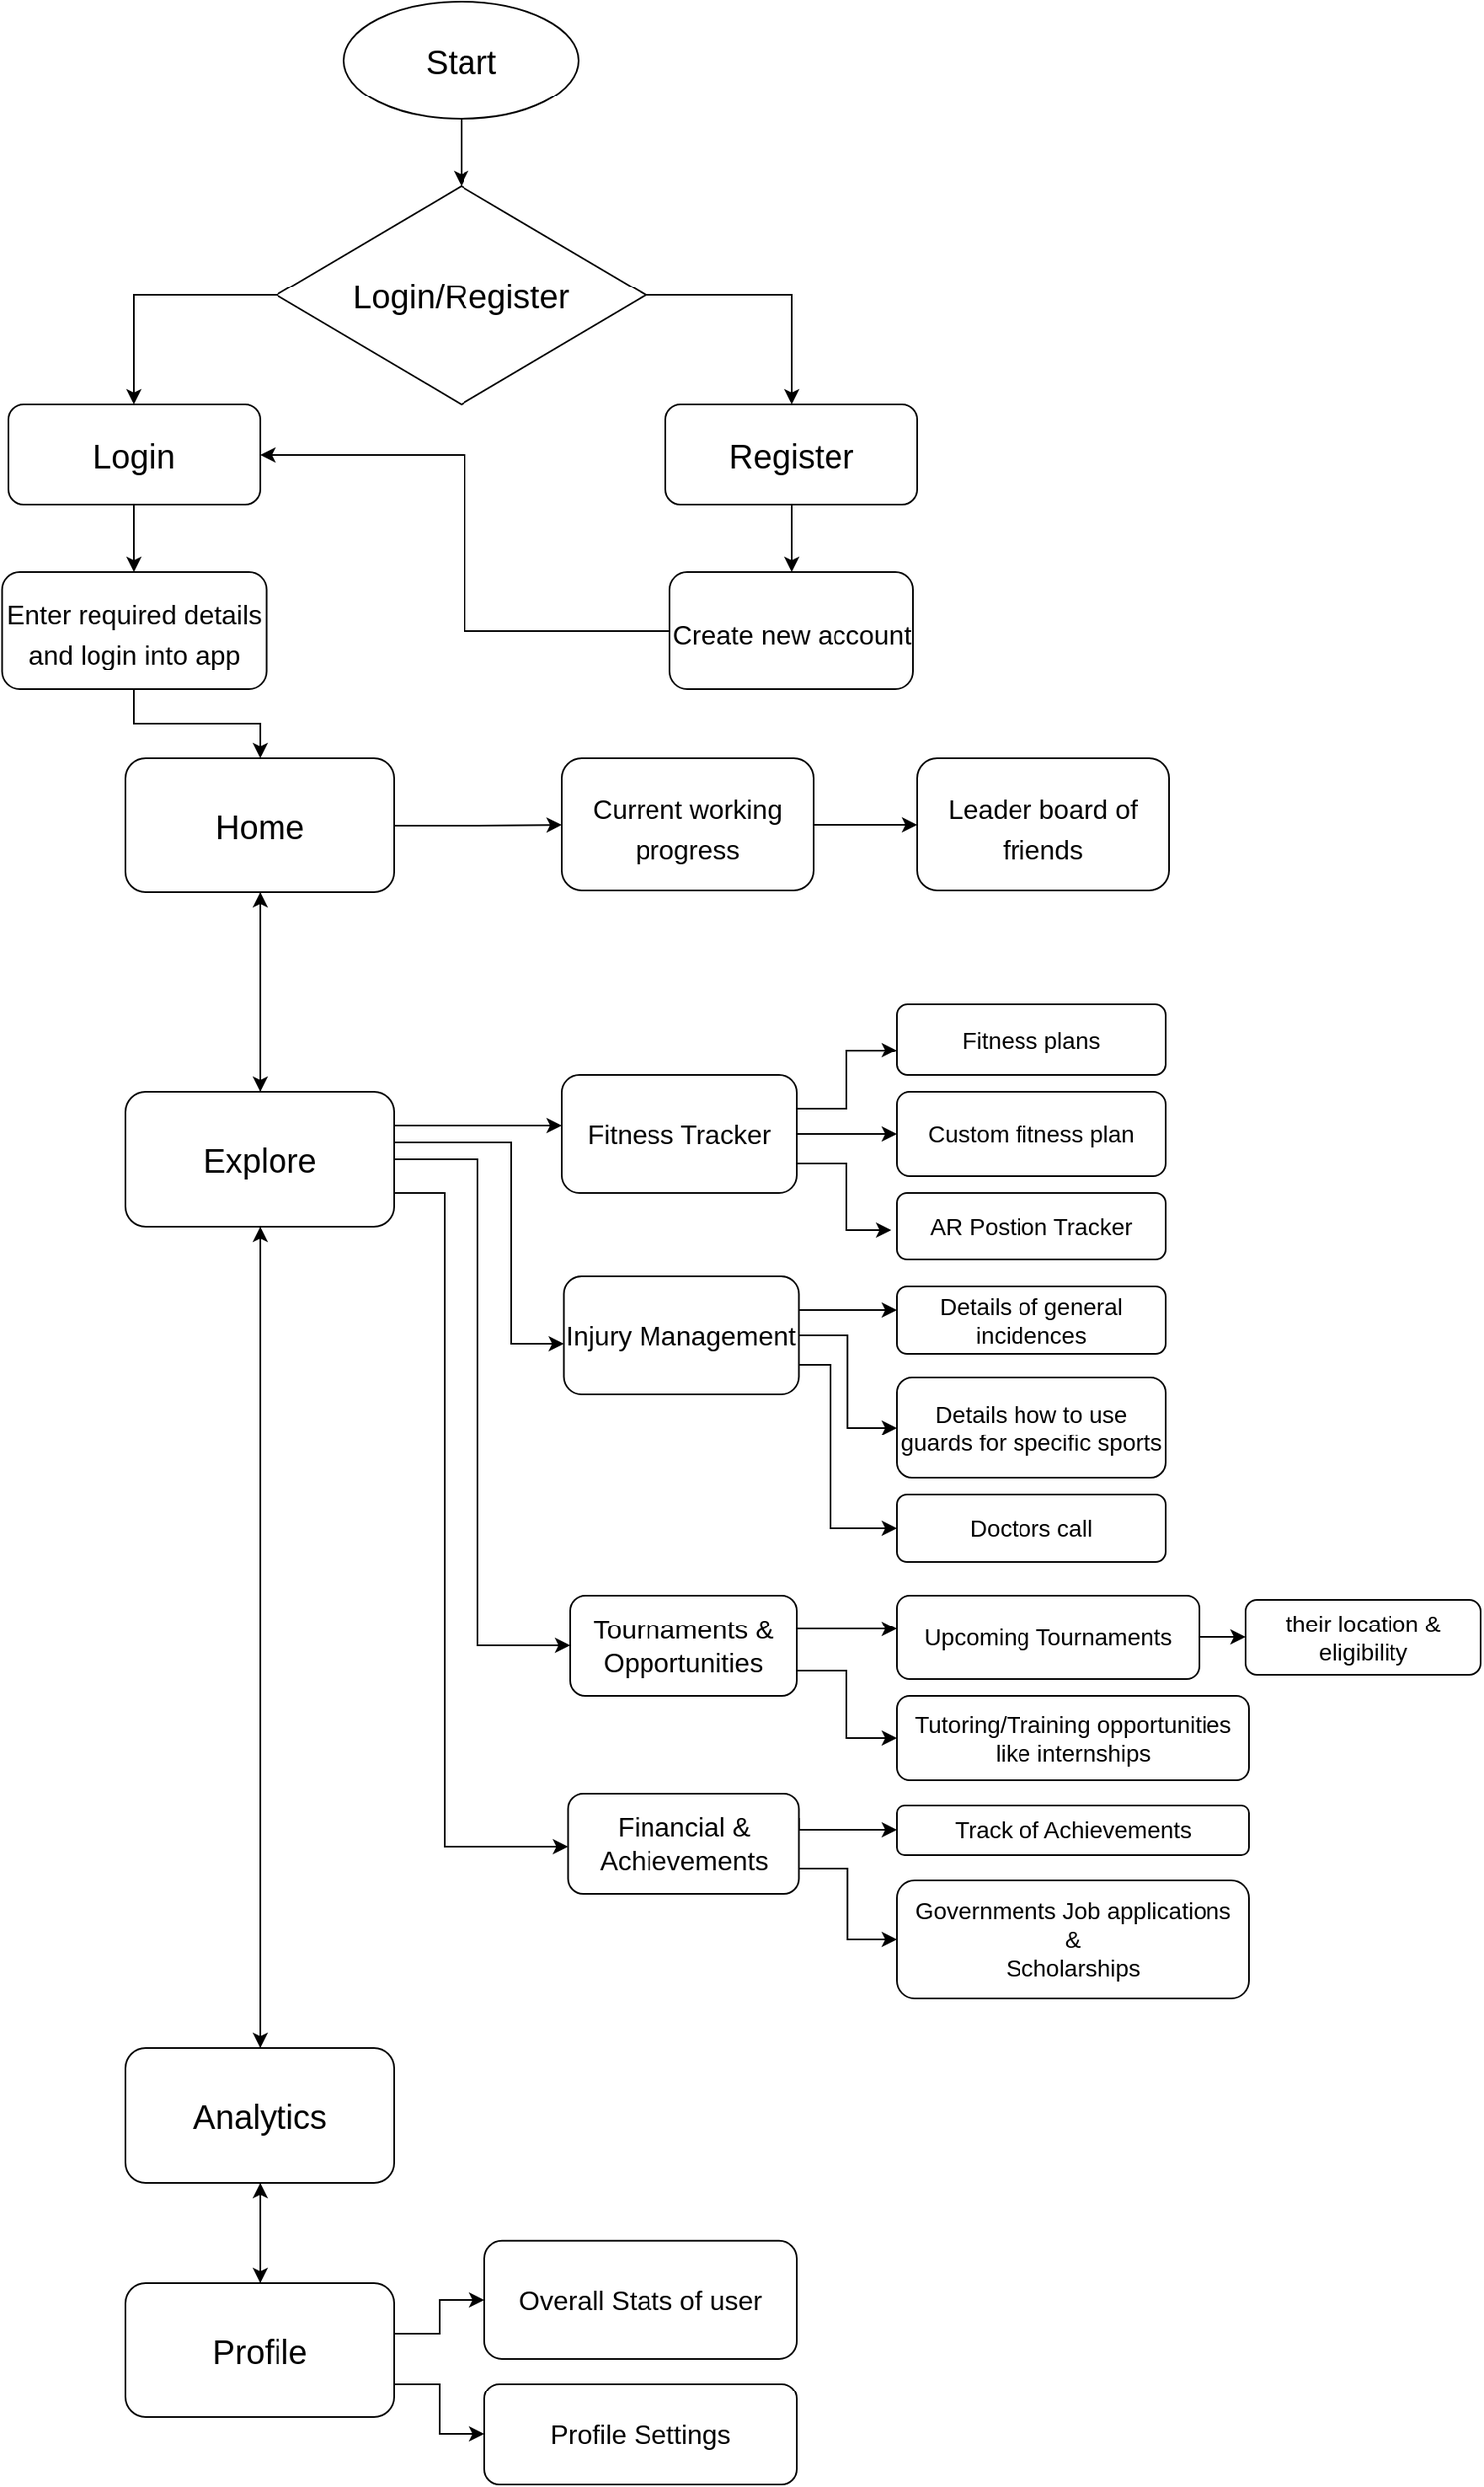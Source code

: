 <mxfile version="26.0.11" pages="2">
  <diagram name="Page-1" id="b5b7bab2-c9e2-2cf4-8b2a-24fd1a2a6d21">
    <mxGraphModel dx="880" dy="434" grid="1" gridSize="10" guides="1" tooltips="1" connect="1" arrows="1" fold="1" page="1" pageScale="1" pageWidth="1600" pageHeight="900" background="none" math="0" shadow="0">
      <root>
        <mxCell id="0" />
        <mxCell id="1" parent="0" />
        <mxCell id="4CD3zQgoziDDlTWU8RXA-10" style="edgeStyle=orthogonalEdgeStyle;rounded=0;orthogonalLoop=1;jettySize=auto;html=1;exitX=0;exitY=0.5;exitDx=0;exitDy=0;entryX=0.5;entryY=0;entryDx=0;entryDy=0;" edge="1" parent="1" source="4CD3zQgoziDDlTWU8RXA-2" target="4CD3zQgoziDDlTWU8RXA-7">
          <mxGeometry relative="1" as="geometry" />
        </mxCell>
        <mxCell id="4CD3zQgoziDDlTWU8RXA-15" style="edgeStyle=orthogonalEdgeStyle;rounded=0;orthogonalLoop=1;jettySize=auto;html=1;exitX=1;exitY=0.5;exitDx=0;exitDy=0;entryX=0.5;entryY=0;entryDx=0;entryDy=0;" edge="1" parent="1" source="4CD3zQgoziDDlTWU8RXA-2" target="4CD3zQgoziDDlTWU8RXA-13">
          <mxGeometry relative="1" as="geometry" />
        </mxCell>
        <mxCell id="4CD3zQgoziDDlTWU8RXA-2" value="Login/Register" style="rhombus;whiteSpace=wrap;html=1;fontSize=20;" vertex="1" parent="1">
          <mxGeometry x="1350" y="290" width="220" height="130" as="geometry" />
        </mxCell>
        <mxCell id="4CD3zQgoziDDlTWU8RXA-6" value="" style="edgeStyle=orthogonalEdgeStyle;rounded=0;orthogonalLoop=1;jettySize=auto;html=1;" edge="1" parent="1" source="4CD3zQgoziDDlTWU8RXA-4" target="4CD3zQgoziDDlTWU8RXA-2">
          <mxGeometry relative="1" as="geometry" />
        </mxCell>
        <mxCell id="4CD3zQgoziDDlTWU8RXA-4" value="Start" style="ellipse;whiteSpace=wrap;html=1;fontSize=20;" vertex="1" parent="1">
          <mxGeometry x="1390" y="180" width="140" height="70" as="geometry" />
        </mxCell>
        <mxCell id="4CD3zQgoziDDlTWU8RXA-11" value="" style="edgeStyle=orthogonalEdgeStyle;rounded=0;orthogonalLoop=1;jettySize=auto;html=1;" edge="1" parent="1" source="4CD3zQgoziDDlTWU8RXA-7" target="4CD3zQgoziDDlTWU8RXA-9">
          <mxGeometry relative="1" as="geometry" />
        </mxCell>
        <mxCell id="4CD3zQgoziDDlTWU8RXA-7" value="Login" style="rounded=1;whiteSpace=wrap;html=1;fontSize=20;" vertex="1" parent="1">
          <mxGeometry x="1190" y="420" width="150" height="60" as="geometry" />
        </mxCell>
        <mxCell id="4CD3zQgoziDDlTWU8RXA-18" style="edgeStyle=orthogonalEdgeStyle;rounded=0;orthogonalLoop=1;jettySize=auto;html=1;exitX=0.5;exitY=1;exitDx=0;exitDy=0;entryX=0.5;entryY=0;entryDx=0;entryDy=0;" edge="1" parent="1" source="4CD3zQgoziDDlTWU8RXA-9" target="4CD3zQgoziDDlTWU8RXA-17">
          <mxGeometry relative="1" as="geometry" />
        </mxCell>
        <mxCell id="4CD3zQgoziDDlTWU8RXA-9" value="&lt;font style=&quot;font-size: 16px;&quot;&gt;Enter required&amp;nbsp;details and login into app&lt;/font&gt;" style="rounded=1;whiteSpace=wrap;html=1;fontSize=20;align=center;" vertex="1" parent="1">
          <mxGeometry x="1186.25" y="520" width="157.5" height="70" as="geometry" />
        </mxCell>
        <mxCell id="4CD3zQgoziDDlTWU8RXA-12" value="" style="edgeStyle=orthogonalEdgeStyle;rounded=0;orthogonalLoop=1;jettySize=auto;html=1;" edge="1" parent="1" source="4CD3zQgoziDDlTWU8RXA-13" target="4CD3zQgoziDDlTWU8RXA-14">
          <mxGeometry relative="1" as="geometry" />
        </mxCell>
        <mxCell id="4CD3zQgoziDDlTWU8RXA-13" value="Register" style="rounded=1;whiteSpace=wrap;html=1;fontSize=20;" vertex="1" parent="1">
          <mxGeometry x="1582" y="420" width="150" height="60" as="geometry" />
        </mxCell>
        <mxCell id="4CD3zQgoziDDlTWU8RXA-16" style="edgeStyle=orthogonalEdgeStyle;rounded=0;orthogonalLoop=1;jettySize=auto;html=1;exitX=0;exitY=0.5;exitDx=0;exitDy=0;entryX=1;entryY=0.5;entryDx=0;entryDy=0;" edge="1" parent="1" source="4CD3zQgoziDDlTWU8RXA-14" target="4CD3zQgoziDDlTWU8RXA-7">
          <mxGeometry relative="1" as="geometry" />
        </mxCell>
        <mxCell id="4CD3zQgoziDDlTWU8RXA-14" value="&lt;font style=&quot;font-size: 16px;&quot;&gt;Create new account&lt;/font&gt;" style="rounded=1;whiteSpace=wrap;html=1;fontSize=20;" vertex="1" parent="1">
          <mxGeometry x="1584.5" y="520" width="145" height="70" as="geometry" />
        </mxCell>
        <mxCell id="4CD3zQgoziDDlTWU8RXA-22" value="" style="edgeStyle=orthogonalEdgeStyle;rounded=0;orthogonalLoop=1;jettySize=auto;html=1;" edge="1" parent="1" source="4CD3zQgoziDDlTWU8RXA-17" target="4CD3zQgoziDDlTWU8RXA-19">
          <mxGeometry relative="1" as="geometry" />
        </mxCell>
        <mxCell id="4CD3zQgoziDDlTWU8RXA-29" value="" style="edgeStyle=orthogonalEdgeStyle;rounded=0;orthogonalLoop=1;jettySize=auto;html=1;" edge="1" parent="1" source="4CD3zQgoziDDlTWU8RXA-17" target="4CD3zQgoziDDlTWU8RXA-28">
          <mxGeometry relative="1" as="geometry" />
        </mxCell>
        <mxCell id="4CD3zQgoziDDlTWU8RXA-17" value="&lt;font style=&quot;font-size: 20px;&quot;&gt;Home&lt;/font&gt;" style="rounded=1;whiteSpace=wrap;html=1;" vertex="1" parent="1">
          <mxGeometry x="1260" y="631" width="160" height="80" as="geometry" />
        </mxCell>
        <mxCell id="4CD3zQgoziDDlTWU8RXA-23" value="" style="edgeStyle=orthogonalEdgeStyle;rounded=0;orthogonalLoop=1;jettySize=auto;html=1;" edge="1" parent="1" source="4CD3zQgoziDDlTWU8RXA-19" target="4CD3zQgoziDDlTWU8RXA-17">
          <mxGeometry relative="1" as="geometry" />
        </mxCell>
        <mxCell id="4CD3zQgoziDDlTWU8RXA-24" value="" style="edgeStyle=orthogonalEdgeStyle;rounded=0;orthogonalLoop=1;jettySize=auto;html=1;" edge="1" parent="1" source="4CD3zQgoziDDlTWU8RXA-19" target="4CD3zQgoziDDlTWU8RXA-20">
          <mxGeometry relative="1" as="geometry" />
        </mxCell>
        <mxCell id="4CD3zQgoziDDlTWU8RXA-35" value="" style="edgeStyle=orthogonalEdgeStyle;rounded=0;orthogonalLoop=1;jettySize=auto;html=1;" edge="1" parent="1" source="4CD3zQgoziDDlTWU8RXA-19" target="4CD3zQgoziDDlTWU8RXA-32">
          <mxGeometry relative="1" as="geometry">
            <Array as="points">
              <mxPoint x="1450" y="850" />
              <mxPoint x="1450" y="850" />
            </Array>
          </mxGeometry>
        </mxCell>
        <mxCell id="4CD3zQgoziDDlTWU8RXA-36" style="edgeStyle=orthogonalEdgeStyle;rounded=0;orthogonalLoop=1;jettySize=auto;html=1;exitX=1;exitY=0.75;exitDx=0;exitDy=0;" edge="1" parent="1" source="4CD3zQgoziDDlTWU8RXA-19" target="4CD3zQgoziDDlTWU8RXA-37">
          <mxGeometry relative="1" as="geometry">
            <mxPoint x="1520" y="960" as="targetPoint" />
            <Array as="points">
              <mxPoint x="1420" y="860" />
              <mxPoint x="1490" y="860" />
              <mxPoint x="1490" y="980" />
            </Array>
          </mxGeometry>
        </mxCell>
        <mxCell id="4CD3zQgoziDDlTWU8RXA-38" style="edgeStyle=orthogonalEdgeStyle;rounded=0;orthogonalLoop=1;jettySize=auto;html=1;exitX=1;exitY=0.75;exitDx=0;exitDy=0;" edge="1" parent="1" target="4CD3zQgoziDDlTWU8RXA-39">
          <mxGeometry relative="1" as="geometry">
            <mxPoint x="1450" y="1030" as="targetPoint" />
            <mxPoint x="1420.0" y="890" as="sourcePoint" />
            <Array as="points">
              <mxPoint x="1420" y="870" />
              <mxPoint x="1470" y="870" />
              <mxPoint x="1470" y="1160" />
            </Array>
          </mxGeometry>
        </mxCell>
        <mxCell id="4CD3zQgoziDDlTWU8RXA-40" style="edgeStyle=orthogonalEdgeStyle;rounded=0;orthogonalLoop=1;jettySize=auto;html=1;exitX=1;exitY=0.75;exitDx=0;exitDy=0;" edge="1" parent="1" target="4CD3zQgoziDDlTWU8RXA-41">
          <mxGeometry relative="1" as="geometry">
            <mxPoint x="1450" y="1100" as="targetPoint" />
            <mxPoint x="1420.0" y="890" as="sourcePoint" />
            <Array as="points">
              <mxPoint x="1450" y="890" />
              <mxPoint x="1450" y="1280" />
            </Array>
          </mxGeometry>
        </mxCell>
        <mxCell id="4CD3zQgoziDDlTWU8RXA-19" value="&lt;font style=&quot;font-size: 20px;&quot;&gt;Explore&lt;/font&gt;" style="rounded=1;whiteSpace=wrap;html=1;" vertex="1" parent="1">
          <mxGeometry x="1260" y="830" width="160" height="80" as="geometry" />
        </mxCell>
        <mxCell id="4CD3zQgoziDDlTWU8RXA-26" value="" style="edgeStyle=orthogonalEdgeStyle;rounded=0;orthogonalLoop=1;jettySize=auto;html=1;" edge="1" parent="1" source="4CD3zQgoziDDlTWU8RXA-20" target="4CD3zQgoziDDlTWU8RXA-21">
          <mxGeometry relative="1" as="geometry" />
        </mxCell>
        <mxCell id="4CD3zQgoziDDlTWU8RXA-27" value="" style="edgeStyle=orthogonalEdgeStyle;rounded=0;orthogonalLoop=1;jettySize=auto;html=1;entryX=0.5;entryY=1;entryDx=0;entryDy=0;" edge="1" parent="1" source="4CD3zQgoziDDlTWU8RXA-20" target="4CD3zQgoziDDlTWU8RXA-19">
          <mxGeometry relative="1" as="geometry">
            <mxPoint x="1340" y="1010" as="targetPoint" />
          </mxGeometry>
        </mxCell>
        <mxCell id="4CD3zQgoziDDlTWU8RXA-20" value="&lt;font style=&quot;font-size: 20px;&quot;&gt;Analytics&lt;/font&gt;" style="rounded=1;whiteSpace=wrap;html=1;" vertex="1" parent="1">
          <mxGeometry x="1260" y="1400" width="160" height="80" as="geometry" />
        </mxCell>
        <mxCell id="4CD3zQgoziDDlTWU8RXA-25" value="" style="edgeStyle=orthogonalEdgeStyle;rounded=0;orthogonalLoop=1;jettySize=auto;html=1;" edge="1" parent="1" source="4CD3zQgoziDDlTWU8RXA-21" target="4CD3zQgoziDDlTWU8RXA-20">
          <mxGeometry relative="1" as="geometry" />
        </mxCell>
        <mxCell id="4CD3zQgoziDDlTWU8RXA-79" value="" style="edgeStyle=orthogonalEdgeStyle;rounded=0;orthogonalLoop=1;jettySize=auto;html=1;" edge="1" parent="1" source="4CD3zQgoziDDlTWU8RXA-21" target="4CD3zQgoziDDlTWU8RXA-78">
          <mxGeometry relative="1" as="geometry">
            <Array as="points">
              <mxPoint x="1447" y="1570" />
              <mxPoint x="1447" y="1550" />
            </Array>
          </mxGeometry>
        </mxCell>
        <mxCell id="4CD3zQgoziDDlTWU8RXA-80" style="edgeStyle=orthogonalEdgeStyle;rounded=0;orthogonalLoop=1;jettySize=auto;html=1;exitX=1;exitY=0.5;exitDx=0;exitDy=0;" edge="1" parent="1" source="4CD3zQgoziDDlTWU8RXA-21" target="4CD3zQgoziDDlTWU8RXA-81">
          <mxGeometry relative="1" as="geometry">
            <mxPoint x="1480" y="1630" as="targetPoint" />
            <Array as="points">
              <mxPoint x="1420" y="1600" />
              <mxPoint x="1447" y="1600" />
              <mxPoint x="1447" y="1630" />
            </Array>
          </mxGeometry>
        </mxCell>
        <mxCell id="4CD3zQgoziDDlTWU8RXA-21" value="&lt;font style=&quot;font-size: 20px;&quot;&gt;Profile&lt;/font&gt;" style="rounded=1;whiteSpace=wrap;html=1;" vertex="1" parent="1">
          <mxGeometry x="1260" y="1540" width="160" height="80" as="geometry" />
        </mxCell>
        <mxCell id="4CD3zQgoziDDlTWU8RXA-31" value="" style="edgeStyle=orthogonalEdgeStyle;rounded=0;orthogonalLoop=1;jettySize=auto;html=1;" edge="1" parent="1" source="4CD3zQgoziDDlTWU8RXA-28" target="4CD3zQgoziDDlTWU8RXA-30">
          <mxGeometry relative="1" as="geometry" />
        </mxCell>
        <mxCell id="4CD3zQgoziDDlTWU8RXA-28" value="&lt;font style=&quot;font-size: 16px;&quot;&gt;Current working progress&lt;/font&gt;" style="whiteSpace=wrap;html=1;rounded=1;fontSize=20;" vertex="1" parent="1">
          <mxGeometry x="1520" y="631" width="150" height="79" as="geometry" />
        </mxCell>
        <mxCell id="4CD3zQgoziDDlTWU8RXA-30" value="&lt;font style=&quot;font-size: 16px;&quot;&gt;Leader board of friends&lt;/font&gt;" style="whiteSpace=wrap;html=1;rounded=1;fontSize=20;" vertex="1" parent="1">
          <mxGeometry x="1732" y="631" width="150" height="79" as="geometry" />
        </mxCell>
        <mxCell id="4CD3zQgoziDDlTWU8RXA-43" value="" style="edgeStyle=orthogonalEdgeStyle;rounded=0;orthogonalLoop=1;jettySize=auto;html=1;" edge="1" parent="1" source="4CD3zQgoziDDlTWU8RXA-32" target="4CD3zQgoziDDlTWU8RXA-42">
          <mxGeometry relative="1" as="geometry">
            <Array as="points">
              <mxPoint x="1690" y="840" />
              <mxPoint x="1690" y="805" />
            </Array>
          </mxGeometry>
        </mxCell>
        <mxCell id="4CD3zQgoziDDlTWU8RXA-46" style="edgeStyle=orthogonalEdgeStyle;rounded=0;orthogonalLoop=1;jettySize=auto;html=1;exitX=1;exitY=0.5;exitDx=0;exitDy=0;" edge="1" parent="1" source="4CD3zQgoziDDlTWU8RXA-32" target="4CD3zQgoziDDlTWU8RXA-45">
          <mxGeometry relative="1" as="geometry" />
        </mxCell>
        <mxCell id="4CD3zQgoziDDlTWU8RXA-32" value="Fitness Tracker" style="whiteSpace=wrap;html=1;rounded=1;fontSize=16;" vertex="1" parent="1">
          <mxGeometry x="1520" y="820" width="140" height="70" as="geometry" />
        </mxCell>
        <mxCell id="4CD3zQgoziDDlTWU8RXA-55" value="" style="edgeStyle=orthogonalEdgeStyle;rounded=0;orthogonalLoop=1;jettySize=auto;html=1;" edge="1" parent="1" source="4CD3zQgoziDDlTWU8RXA-37" target="4CD3zQgoziDDlTWU8RXA-54">
          <mxGeometry relative="1" as="geometry">
            <Array as="points">
              <mxPoint x="1680" y="960" />
              <mxPoint x="1680" y="960" />
            </Array>
          </mxGeometry>
        </mxCell>
        <mxCell id="4CD3zQgoziDDlTWU8RXA-57" style="edgeStyle=orthogonalEdgeStyle;rounded=0;orthogonalLoop=1;jettySize=auto;html=1;exitX=1;exitY=0.5;exitDx=0;exitDy=0;" edge="1" parent="1" source="4CD3zQgoziDDlTWU8RXA-37" target="4CD3zQgoziDDlTWU8RXA-58">
          <mxGeometry relative="1" as="geometry">
            <mxPoint x="1720" y="1000" as="targetPoint" />
          </mxGeometry>
        </mxCell>
        <mxCell id="4CD3zQgoziDDlTWU8RXA-59" style="edgeStyle=orthogonalEdgeStyle;rounded=0;orthogonalLoop=1;jettySize=auto;html=1;exitX=1;exitY=0.75;exitDx=0;exitDy=0;" edge="1" parent="1" source="4CD3zQgoziDDlTWU8RXA-37" target="4CD3zQgoziDDlTWU8RXA-60">
          <mxGeometry relative="1" as="geometry">
            <mxPoint x="1680" y="1080" as="targetPoint" />
            <Array as="points">
              <mxPoint x="1680" y="993" />
              <mxPoint x="1680" y="1090" />
            </Array>
          </mxGeometry>
        </mxCell>
        <mxCell id="4CD3zQgoziDDlTWU8RXA-37" value="&lt;font&gt;Injury Management&lt;/font&gt;" style="rounded=1;whiteSpace=wrap;html=1;fontSize=16;" vertex="1" parent="1">
          <mxGeometry x="1521.25" y="940" width="140" height="70" as="geometry" />
        </mxCell>
        <mxCell id="4CD3zQgoziDDlTWU8RXA-62" value="" style="edgeStyle=orthogonalEdgeStyle;rounded=0;orthogonalLoop=1;jettySize=auto;html=1;" edge="1" parent="1" source="4CD3zQgoziDDlTWU8RXA-39" target="4CD3zQgoziDDlTWU8RXA-61">
          <mxGeometry relative="1" as="geometry">
            <Array as="points">
              <mxPoint x="1700" y="1150" />
              <mxPoint x="1700" y="1150" />
            </Array>
          </mxGeometry>
        </mxCell>
        <mxCell id="4CD3zQgoziDDlTWU8RXA-67" style="edgeStyle=orthogonalEdgeStyle;rounded=0;orthogonalLoop=1;jettySize=auto;html=1;exitX=1;exitY=0.75;exitDx=0;exitDy=0;" edge="1" parent="1" source="4CD3zQgoziDDlTWU8RXA-39" target="4CD3zQgoziDDlTWU8RXA-68">
          <mxGeometry relative="1" as="geometry">
            <mxPoint x="1720" y="1230" as="targetPoint" />
          </mxGeometry>
        </mxCell>
        <mxCell id="4CD3zQgoziDDlTWU8RXA-39" value="Tournaments &amp;amp; Opportunities" style="rounded=1;whiteSpace=wrap;html=1;fontSize=16;" vertex="1" parent="1">
          <mxGeometry x="1525" y="1130" width="135" height="60" as="geometry" />
        </mxCell>
        <mxCell id="4CD3zQgoziDDlTWU8RXA-73" style="edgeStyle=orthogonalEdgeStyle;rounded=0;orthogonalLoop=1;jettySize=auto;html=1;exitX=1;exitY=0.25;exitDx=0;exitDy=0;entryX=0;entryY=0.5;entryDx=0;entryDy=0;" edge="1" parent="1" source="4CD3zQgoziDDlTWU8RXA-41" target="4CD3zQgoziDDlTWU8RXA-71">
          <mxGeometry relative="1" as="geometry">
            <Array as="points">
              <mxPoint x="1661" y="1270" />
            </Array>
          </mxGeometry>
        </mxCell>
        <mxCell id="4CD3zQgoziDDlTWU8RXA-74" style="edgeStyle=orthogonalEdgeStyle;rounded=0;orthogonalLoop=1;jettySize=auto;html=1;exitX=1;exitY=0.75;exitDx=0;exitDy=0;" edge="1" parent="1" source="4CD3zQgoziDDlTWU8RXA-41" target="4CD3zQgoziDDlTWU8RXA-75">
          <mxGeometry relative="1" as="geometry">
            <mxPoint x="1720" y="1320" as="targetPoint" />
          </mxGeometry>
        </mxCell>
        <mxCell id="4CD3zQgoziDDlTWU8RXA-41" value="Financial &amp;amp; Achievements" style="rounded=1;whiteSpace=wrap;html=1;fontSize=16;" vertex="1" parent="1">
          <mxGeometry x="1523.75" y="1248" width="137.5" height="60" as="geometry" />
        </mxCell>
        <mxCell id="4CD3zQgoziDDlTWU8RXA-42" value="Fitness plans" style="whiteSpace=wrap;html=1;fontSize=14;rounded=1;" vertex="1" parent="1">
          <mxGeometry x="1720" y="777.5" width="160" height="42.5" as="geometry" />
        </mxCell>
        <mxCell id="4CD3zQgoziDDlTWU8RXA-45" value="Custom fitness plan" style="rounded=1;whiteSpace=wrap;html=1;fontSize=14;" vertex="1" parent="1">
          <mxGeometry x="1720" y="830" width="160" height="50" as="geometry" />
        </mxCell>
        <mxCell id="4CD3zQgoziDDlTWU8RXA-47" value="AR Postion Tracker" style="rounded=1;whiteSpace=wrap;html=1;fontSize=14;" vertex="1" parent="1">
          <mxGeometry x="1720" y="890" width="160" height="40" as="geometry" />
        </mxCell>
        <mxCell id="4CD3zQgoziDDlTWU8RXA-48" style="edgeStyle=orthogonalEdgeStyle;rounded=0;orthogonalLoop=1;jettySize=auto;html=1;exitX=1;exitY=0.75;exitDx=0;exitDy=0;entryX=-0.021;entryY=0.551;entryDx=0;entryDy=0;entryPerimeter=0;" edge="1" parent="1" source="4CD3zQgoziDDlTWU8RXA-32" target="4CD3zQgoziDDlTWU8RXA-47">
          <mxGeometry relative="1" as="geometry" />
        </mxCell>
        <mxCell id="4CD3zQgoziDDlTWU8RXA-54" value="Details of general incidences" style="whiteSpace=wrap;html=1;fontSize=14;rounded=1;" vertex="1" parent="1">
          <mxGeometry x="1720" y="946" width="160" height="40" as="geometry" />
        </mxCell>
        <mxCell id="4CD3zQgoziDDlTWU8RXA-58" value="Details how to use guards for specific sports" style="rounded=1;whiteSpace=wrap;html=1;fontSize=14;" vertex="1" parent="1">
          <mxGeometry x="1720" y="1000" width="160" height="60" as="geometry" />
        </mxCell>
        <mxCell id="4CD3zQgoziDDlTWU8RXA-60" value="Doctors call" style="rounded=1;whiteSpace=wrap;html=1;fontSize=14;" vertex="1" parent="1">
          <mxGeometry x="1720" y="1070" width="160" height="40" as="geometry" />
        </mxCell>
        <mxCell id="4CD3zQgoziDDlTWU8RXA-66" value="" style="edgeStyle=orthogonalEdgeStyle;rounded=0;orthogonalLoop=1;jettySize=auto;html=1;fontSize=14;" edge="1" parent="1" source="4CD3zQgoziDDlTWU8RXA-61" target="4CD3zQgoziDDlTWU8RXA-63">
          <mxGeometry relative="1" as="geometry" />
        </mxCell>
        <mxCell id="4CD3zQgoziDDlTWU8RXA-61" value="Upcoming Tournaments" style="whiteSpace=wrap;html=1;fontSize=14;rounded=1;" vertex="1" parent="1">
          <mxGeometry x="1720" y="1130" width="180" height="50" as="geometry" />
        </mxCell>
        <mxCell id="4CD3zQgoziDDlTWU8RXA-63" value="their location &amp;amp; eligibility" style="whiteSpace=wrap;html=1;fontSize=14;rounded=1;" vertex="1" parent="1">
          <mxGeometry x="1928" y="1132.5" width="140" height="45" as="geometry" />
        </mxCell>
        <mxCell id="4CD3zQgoziDDlTWU8RXA-68" value="Tutoring/Training opportunities like internships" style="rounded=1;whiteSpace=wrap;html=1;fontSize=14;" vertex="1" parent="1">
          <mxGeometry x="1720" y="1190" width="210" height="50" as="geometry" />
        </mxCell>
        <mxCell id="4CD3zQgoziDDlTWU8RXA-71" value="Track of Achievements" style="rounded=1;whiteSpace=wrap;html=1;fontSize=14;" vertex="1" parent="1">
          <mxGeometry x="1720" y="1255" width="210" height="30" as="geometry" />
        </mxCell>
        <mxCell id="4CD3zQgoziDDlTWU8RXA-75" value="Governments Job applications&lt;div&gt;&amp;amp;&lt;/div&gt;&lt;div&gt;Scholarships&lt;/div&gt;" style="rounded=1;whiteSpace=wrap;html=1;fontSize=14;" vertex="1" parent="1">
          <mxGeometry x="1720" y="1300" width="210" height="70" as="geometry" />
        </mxCell>
        <mxCell id="4CD3zQgoziDDlTWU8RXA-78" value="&lt;font&gt;Overall Stats of user&lt;/font&gt;" style="whiteSpace=wrap;html=1;rounded=1;fontSize=16;" vertex="1" parent="1">
          <mxGeometry x="1474" y="1514.9" width="186" height="70.07" as="geometry" />
        </mxCell>
        <mxCell id="4CD3zQgoziDDlTWU8RXA-81" value="Profile Settings" style="rounded=1;whiteSpace=wrap;html=1;fontSize=16;" vertex="1" parent="1">
          <mxGeometry x="1474" y="1600" width="186" height="60" as="geometry" />
        </mxCell>
      </root>
    </mxGraphModel>
  </diagram>
  <diagram id="0YCJGiItMf8olbSw-21p" name="Page-2">
    <mxGraphModel dx="-1670" dy="434" grid="1" gridSize="10" guides="1" tooltips="1" connect="1" arrows="1" fold="1" page="1" pageScale="1" pageWidth="850" pageHeight="1100" math="0" shadow="0">
      <root>
        <mxCell id="0" />
        <mxCell id="1" parent="0" />
        <mxCell id="f98T0sGLrHt5SgIkOUq_-1" value="" style="shape=folder;fontStyle=1;spacingTop=10;tabWidth=194;tabHeight=22;tabPosition=left;html=1;rounded=0;shadow=0;comic=0;labelBackgroundColor=none;strokeWidth=1;fillColor=none;fontFamily=Verdana;fontSize=10;align=center;" vertex="1" parent="1">
          <mxGeometry x="2570" y="70" width="1001" height="940" as="geometry" />
        </mxCell>
        <mxCell id="f98T0sGLrHt5SgIkOUq_-2" value="" style="group" vertex="1" connectable="0" parent="1">
          <mxGeometry x="2709" y="130" width="130" height="70" as="geometry" />
        </mxCell>
        <mxCell id="f98T0sGLrHt5SgIkOUq_-3" value="package" style="shape=folder;fontStyle=1;spacingTop=10;tabWidth=50;tabHeight=17;tabPosition=left;html=1;rounded=0;shadow=0;comic=0;labelBackgroundColor=none;strokeWidth=1;fontFamily=Verdana;fontSize=10;align=center;" vertex="1" parent="f98T0sGLrHt5SgIkOUq_-2">
          <mxGeometry width="130" height="70" as="geometry" />
        </mxCell>
        <mxCell id="f98T0sGLrHt5SgIkOUq_-4" value="" style="triangle;whiteSpace=wrap;html=1;rounded=0;shadow=0;comic=0;labelBackgroundColor=none;strokeWidth=1;fontFamily=Verdana;fontSize=10;align=center;rotation=-90;" vertex="1" parent="f98T0sGLrHt5SgIkOUq_-2">
          <mxGeometry x="100" y="25" width="15" height="20" as="geometry" />
        </mxCell>
        <mxCell id="f98T0sGLrHt5SgIkOUq_-5" value="" style="group" vertex="1" connectable="0" parent="1">
          <mxGeometry x="3009" y="130" width="130" height="70" as="geometry" />
        </mxCell>
        <mxCell id="f98T0sGLrHt5SgIkOUq_-6" value="package" style="shape=folder;fontStyle=1;spacingTop=10;tabWidth=50;tabHeight=17;tabPosition=left;html=1;rounded=0;shadow=0;comic=0;labelBackgroundColor=none;strokeWidth=1;fontFamily=Verdana;fontSize=10;align=center;" vertex="1" parent="f98T0sGLrHt5SgIkOUq_-5">
          <mxGeometry width="130" height="70" as="geometry" />
        </mxCell>
        <mxCell id="f98T0sGLrHt5SgIkOUq_-7" value="" style="triangle;whiteSpace=wrap;html=1;rounded=0;shadow=0;comic=0;labelBackgroundColor=none;strokeWidth=1;fontFamily=Verdana;fontSize=10;align=center;rotation=-90;" vertex="1" parent="f98T0sGLrHt5SgIkOUq_-5">
          <mxGeometry x="100" y="25" width="15" height="20" as="geometry" />
        </mxCell>
        <mxCell id="f98T0sGLrHt5SgIkOUq_-8" value="" style="group" vertex="1" connectable="0" parent="1">
          <mxGeometry x="2605" y="250" width="280" height="130" as="geometry" />
        </mxCell>
        <mxCell id="f98T0sGLrHt5SgIkOUq_-9" value="" style="shape=folder;fontStyle=1;spacingTop=10;tabWidth=123;tabHeight=24;tabPosition=left;html=1;rounded=0;shadow=0;comic=0;labelBackgroundColor=none;strokeWidth=1;fontFamily=Verdana;fontSize=10;align=center;" vertex="1" parent="f98T0sGLrHt5SgIkOUq_-8">
          <mxGeometry width="280" height="130" as="geometry" />
        </mxCell>
        <mxCell id="f98T0sGLrHt5SgIkOUq_-10" value="" style="triangle;whiteSpace=wrap;html=1;rounded=0;shadow=0;comic=0;labelBackgroundColor=none;strokeWidth=1;fontFamily=Verdana;fontSize=10;align=center;rotation=-90;" vertex="1" parent="f98T0sGLrHt5SgIkOUq_-8">
          <mxGeometry x="96" y="2" width="15" height="20" as="geometry" />
        </mxCell>
        <mxCell id="f98T0sGLrHt5SgIkOUq_-11" value="package" style="shape=folder;fontStyle=1;spacingTop=10;tabWidth=50;tabHeight=17;tabPosition=left;html=1;rounded=0;shadow=0;comic=0;labelBackgroundColor=none;strokeWidth=1;fontFamily=Verdana;fontSize=10;align=center;" vertex="1" parent="f98T0sGLrHt5SgIkOUq_-8">
          <mxGeometry x="18" y="40" width="112" height="70" as="geometry" />
        </mxCell>
        <mxCell id="f98T0sGLrHt5SgIkOUq_-12" value="package" style="shape=folder;fontStyle=1;spacingTop=10;tabWidth=50;tabHeight=17;tabPosition=left;html=1;rounded=0;shadow=0;comic=0;labelBackgroundColor=none;strokeWidth=1;fontFamily=Verdana;fontSize=10;align=center;" vertex="1" parent="f98T0sGLrHt5SgIkOUq_-8">
          <mxGeometry x="148" y="40" width="112" height="70" as="geometry" />
        </mxCell>
        <mxCell id="f98T0sGLrHt5SgIkOUq_-13" value="" style="group" vertex="1" connectable="0" parent="1">
          <mxGeometry x="2929" y="254" width="280" height="130" as="geometry" />
        </mxCell>
        <mxCell id="f98T0sGLrHt5SgIkOUq_-14" value="" style="shape=folder;fontStyle=1;spacingTop=10;tabWidth=123;tabHeight=24;tabPosition=left;html=1;rounded=0;shadow=0;comic=0;labelBackgroundColor=none;strokeWidth=1;fontFamily=Verdana;fontSize=10;align=center;" vertex="1" parent="f98T0sGLrHt5SgIkOUq_-13">
          <mxGeometry width="280" height="130" as="geometry" />
        </mxCell>
        <mxCell id="f98T0sGLrHt5SgIkOUq_-15" value="" style="triangle;whiteSpace=wrap;html=1;rounded=0;shadow=0;comic=0;labelBackgroundColor=none;strokeWidth=1;fontFamily=Verdana;fontSize=10;align=center;rotation=-90;" vertex="1" parent="f98T0sGLrHt5SgIkOUq_-13">
          <mxGeometry x="96" y="2" width="15" height="20" as="geometry" />
        </mxCell>
        <mxCell id="f98T0sGLrHt5SgIkOUq_-16" value="package" style="shape=folder;fontStyle=1;spacingTop=10;tabWidth=50;tabHeight=17;tabPosition=left;html=1;rounded=0;shadow=0;comic=0;labelBackgroundColor=none;strokeWidth=1;fontFamily=Verdana;fontSize=10;align=center;" vertex="1" parent="f98T0sGLrHt5SgIkOUq_-13">
          <mxGeometry x="18" y="40" width="112" height="70" as="geometry" />
        </mxCell>
        <mxCell id="f98T0sGLrHt5SgIkOUq_-17" value="package" style="shape=folder;fontStyle=1;spacingTop=10;tabWidth=50;tabHeight=17;tabPosition=left;html=1;rounded=0;shadow=0;comic=0;labelBackgroundColor=none;strokeWidth=1;fontFamily=Verdana;fontSize=10;align=center;" vertex="1" parent="f98T0sGLrHt5SgIkOUq_-13">
          <mxGeometry x="148" y="40" width="112" height="70" as="geometry" />
        </mxCell>
        <mxCell id="f98T0sGLrHt5SgIkOUq_-18" value="" style="group" vertex="1" connectable="0" parent="1">
          <mxGeometry x="3289" y="250" width="230" height="480" as="geometry" />
        </mxCell>
        <mxCell id="f98T0sGLrHt5SgIkOUq_-19" value="" style="group" vertex="1" connectable="0" parent="f98T0sGLrHt5SgIkOUq_-18">
          <mxGeometry width="230" height="480" as="geometry" />
        </mxCell>
        <mxCell id="f98T0sGLrHt5SgIkOUq_-20" value="" style="shape=folder;fontStyle=1;spacingTop=10;tabWidth=123;tabHeight=24;tabPosition=left;html=1;rounded=0;shadow=0;comic=0;labelBackgroundColor=none;strokeWidth=1;fontFamily=Verdana;fontSize=10;align=center;" vertex="1" parent="f98T0sGLrHt5SgIkOUq_-19">
          <mxGeometry width="230" height="480" as="geometry" />
        </mxCell>
        <mxCell id="f98T0sGLrHt5SgIkOUq_-21" value="" style="triangle;whiteSpace=wrap;html=1;rounded=0;shadow=0;comic=0;labelBackgroundColor=none;strokeWidth=1;fontFamily=Verdana;fontSize=10;align=center;rotation=-90;" vertex="1" parent="f98T0sGLrHt5SgIkOUq_-19">
          <mxGeometry x="100" y="2" width="15" height="20" as="geometry" />
        </mxCell>
        <mxCell id="f98T0sGLrHt5SgIkOUq_-22" value="package" style="shape=folder;fontStyle=1;spacingTop=10;tabWidth=50;tabHeight=17;tabPosition=left;html=1;rounded=0;shadow=0;comic=0;labelBackgroundColor=none;strokeWidth=1;fontFamily=Verdana;fontSize=10;align=center;" vertex="1" parent="f98T0sGLrHt5SgIkOUq_-19">
          <mxGeometry x="59" y="79" width="112" height="70" as="geometry" />
        </mxCell>
        <mxCell id="f98T0sGLrHt5SgIkOUq_-23" value="package" style="shape=folder;fontStyle=1;spacingTop=10;tabWidth=50;tabHeight=17;tabPosition=left;html=1;rounded=0;shadow=0;comic=0;labelBackgroundColor=none;strokeWidth=1;fontFamily=Verdana;fontSize=10;align=center;" vertex="1" parent="f98T0sGLrHt5SgIkOUq_-19">
          <mxGeometry x="59" y="205" width="112" height="70" as="geometry" />
        </mxCell>
        <mxCell id="f98T0sGLrHt5SgIkOUq_-24" value="package" style="shape=folder;fontStyle=1;spacingTop=10;tabWidth=50;tabHeight=17;tabPosition=left;html=1;rounded=0;shadow=0;comic=0;labelBackgroundColor=none;strokeWidth=1;fontFamily=Verdana;fontSize=10;align=center;" vertex="1" parent="f98T0sGLrHt5SgIkOUq_-19">
          <mxGeometry x="59" y="340" width="112" height="70" as="geometry" />
        </mxCell>
        <mxCell id="f98T0sGLrHt5SgIkOUq_-25" style="edgeStyle=none;rounded=0;html=1;entryX=0.43;entryY=0.173;entryPerimeter=0;dashed=1;labelBackgroundColor=none;startFill=0;endArrow=open;endFill=0;endSize=10;fontFamily=Verdana;fontSize=10;" edge="1" parent="1" source="f98T0sGLrHt5SgIkOUq_-27" target="f98T0sGLrHt5SgIkOUq_-38">
          <mxGeometry relative="1" as="geometry" />
        </mxCell>
        <mxCell id="f98T0sGLrHt5SgIkOUq_-26" style="edgeStyle=elbowEdgeStyle;rounded=0;html=1;dashed=1;labelBackgroundColor=none;startFill=0;endArrow=open;endFill=0;endSize=10;fontFamily=Verdana;fontSize=10;elbow=vertical;" edge="1" parent="1" source="f98T0sGLrHt5SgIkOUq_-27" target="f98T0sGLrHt5SgIkOUq_-20">
          <mxGeometry relative="1" as="geometry" />
        </mxCell>
        <mxCell id="f98T0sGLrHt5SgIkOUq_-27" value="" style="shape=folder;fontStyle=1;spacingTop=10;tabWidth=123;tabHeight=24;tabPosition=left;html=1;rounded=0;shadow=0;comic=0;labelBackgroundColor=none;strokeColor=#000000;strokeWidth=1;fillColor=#ffffff;fontFamily=Verdana;fontSize=10;fontColor=#000000;align=center;" vertex="1" parent="1">
          <mxGeometry x="2684" y="430" width="515" height="240" as="geometry" />
        </mxCell>
        <mxCell id="f98T0sGLrHt5SgIkOUq_-28" style="edgeStyle=elbowEdgeStyle;rounded=0;html=1;entryX=0.559;entryY=0.251;entryPerimeter=0;dashed=1;labelBackgroundColor=none;startFill=0;endArrow=open;endFill=0;endSize=10;fontFamily=Verdana;fontSize=10;" edge="1" parent="1" source="f98T0sGLrHt5SgIkOUq_-31" target="f98T0sGLrHt5SgIkOUq_-33">
          <mxGeometry relative="1" as="geometry" />
        </mxCell>
        <mxCell id="f98T0sGLrHt5SgIkOUq_-29" style="edgeStyle=none;rounded=0;html=1;dashed=1;labelBackgroundColor=none;startFill=0;endArrow=open;endFill=0;endSize=10;fontFamily=Verdana;fontSize=10;entryX=-0.003;entryY=0.411;entryPerimeter=0;" edge="1" parent="1" source="f98T0sGLrHt5SgIkOUq_-31" target="f98T0sGLrHt5SgIkOUq_-34">
          <mxGeometry relative="1" as="geometry" />
        </mxCell>
        <mxCell id="f98T0sGLrHt5SgIkOUq_-30" style="edgeStyle=none;rounded=0;html=1;dashed=1;labelBackgroundColor=none;startFill=0;endArrow=open;endFill=0;endSize=10;fontFamily=Verdana;fontSize=10;entryX=1.013;entryY=0.444;entryPerimeter=0;" edge="1" parent="1" source="f98T0sGLrHt5SgIkOUq_-31" target="f98T0sGLrHt5SgIkOUq_-32">
          <mxGeometry relative="1" as="geometry" />
        </mxCell>
        <mxCell id="f98T0sGLrHt5SgIkOUq_-31" value="package" style="shape=folder;fontStyle=1;spacingTop=10;tabWidth=50;tabHeight=17;tabPosition=left;html=1;rounded=0;shadow=0;comic=0;labelBackgroundColor=none;strokeColor=#000000;strokeWidth=1;fillColor=#ffffff;fontFamily=Verdana;fontSize=10;fontColor=#000000;align=center;" vertex="1" parent="1">
          <mxGeometry x="2891" y="480" width="112" height="70" as="geometry" />
        </mxCell>
        <mxCell id="f98T0sGLrHt5SgIkOUq_-32" value="package" style="shape=folder;fontStyle=1;spacingTop=10;tabWidth=50;tabHeight=17;tabPosition=left;html=1;rounded=0;shadow=0;comic=0;labelBackgroundColor=none;strokeColor=#000000;strokeWidth=1;fillColor=#ffffff;fontFamily=Verdana;fontSize=10;fontColor=#000000;align=center;" vertex="1" parent="1">
          <mxGeometry x="2727" y="580" width="112" height="70" as="geometry" />
        </mxCell>
        <mxCell id="f98T0sGLrHt5SgIkOUq_-33" value="package" style="shape=folder;fontStyle=1;spacingTop=10;tabWidth=50;tabHeight=17;tabPosition=left;html=1;rounded=0;shadow=0;comic=0;labelBackgroundColor=none;strokeColor=#000000;strokeWidth=1;fillColor=#ffffff;fontFamily=Verdana;fontSize=10;fontColor=#000000;align=center;" vertex="1" parent="1">
          <mxGeometry x="2891" y="580" width="112" height="70" as="geometry" />
        </mxCell>
        <mxCell id="f98T0sGLrHt5SgIkOUq_-34" value="package" style="shape=folder;fontStyle=1;spacingTop=10;tabWidth=50;tabHeight=17;tabPosition=left;html=1;rounded=0;shadow=0;comic=0;labelBackgroundColor=none;strokeColor=#000000;strokeWidth=1;fillColor=#ffffff;fontFamily=Verdana;fontSize=10;fontColor=#000000;align=center;" vertex="1" parent="1">
          <mxGeometry x="3043" y="580" width="112" height="70" as="geometry" />
        </mxCell>
        <mxCell id="f98T0sGLrHt5SgIkOUq_-35" style="edgeStyle=elbowEdgeStyle;rounded=0;html=1;entryX=0.628;entryY=0.26;entryPerimeter=0;dashed=1;labelBackgroundColor=none;startFill=0;endArrow=open;endFill=0;endSize=10;fontFamily=Verdana;fontSize=10;" edge="1" parent="1" source="f98T0sGLrHt5SgIkOUq_-38" target="f98T0sGLrHt5SgIkOUq_-44">
          <mxGeometry relative="1" as="geometry" />
        </mxCell>
        <mxCell id="f98T0sGLrHt5SgIkOUq_-36" style="edgeStyle=elbowEdgeStyle;rounded=0;html=1;entryX=0.643;entryY=0.246;entryPerimeter=0;dashed=1;labelBackgroundColor=none;startFill=0;endArrow=open;endFill=0;endSize=10;fontFamily=Verdana;fontSize=10;" edge="1" parent="1" source="f98T0sGLrHt5SgIkOUq_-38" target="f98T0sGLrHt5SgIkOUq_-47">
          <mxGeometry relative="1" as="geometry" />
        </mxCell>
        <mxCell id="f98T0sGLrHt5SgIkOUq_-37" style="edgeStyle=none;rounded=0;html=1;dashed=1;labelBackgroundColor=none;startFill=0;endArrow=open;endFill=0;endSize=10;fontFamily=Verdana;fontSize=10;exitX=1.003;exitY=0.363;exitPerimeter=0;" edge="1" parent="1" source="f98T0sGLrHt5SgIkOUq_-38" target="f98T0sGLrHt5SgIkOUq_-20">
          <mxGeometry relative="1" as="geometry" />
        </mxCell>
        <mxCell id="f98T0sGLrHt5SgIkOUq_-38" value="" style="shape=folder;fontStyle=1;spacingTop=10;tabWidth=123;tabHeight=24;tabPosition=left;html=1;rounded=0;shadow=0;comic=0;labelBackgroundColor=none;strokeWidth=1;fontFamily=Verdana;fontSize=10;align=center;" vertex="1" parent="1">
          <mxGeometry x="2797" y="730" width="332" height="130" as="geometry" />
        </mxCell>
        <mxCell id="f98T0sGLrHt5SgIkOUq_-39" value="" style="triangle;whiteSpace=wrap;html=1;rounded=0;shadow=0;comic=0;labelBackgroundColor=none;strokeWidth=1;fontFamily=Verdana;fontSize=10;align=center;rotation=-90;" vertex="1" parent="1">
          <mxGeometry x="2893" y="732" width="15" height="20" as="geometry" />
        </mxCell>
        <mxCell id="f98T0sGLrHt5SgIkOUq_-40" value="package" style="shape=folder;fontStyle=1;spacingTop=10;tabWidth=50;tabHeight=17;tabPosition=left;html=1;rounded=0;shadow=0;comic=0;labelBackgroundColor=none;strokeWidth=1;fontFamily=Verdana;fontSize=10;align=center;" vertex="1" parent="1">
          <mxGeometry x="2815" y="770" width="112" height="70" as="geometry" />
        </mxCell>
        <mxCell id="f98T0sGLrHt5SgIkOUq_-41" value="package" style="shape=folder;fontStyle=1;spacingTop=10;tabWidth=50;tabHeight=17;tabPosition=left;html=1;rounded=0;shadow=0;comic=0;labelBackgroundColor=none;strokeWidth=1;fontFamily=Verdana;fontSize=10;align=center;" vertex="1" parent="1">
          <mxGeometry x="2984" y="770" width="112" height="70" as="geometry" />
        </mxCell>
        <mxCell id="f98T0sGLrHt5SgIkOUq_-42" value="" style="triangle;whiteSpace=wrap;html=1;rounded=0;shadow=0;comic=0;labelBackgroundColor=none;strokeColor=#000000;strokeWidth=1;fillColor=#ffffff;fontFamily=Verdana;fontSize=10;fontColor=#000000;align=center;rotation=-90;" vertex="1" parent="1">
          <mxGeometry x="2782" y="432" width="15" height="20" as="geometry" />
        </mxCell>
        <mxCell id="f98T0sGLrHt5SgIkOUq_-43" value="" style="group" vertex="1" connectable="0" parent="1">
          <mxGeometry x="2820" y="910.069" width="130" height="70" as="geometry" />
        </mxCell>
        <mxCell id="f98T0sGLrHt5SgIkOUq_-44" value="package" style="shape=folder;fontStyle=1;spacingTop=10;tabWidth=50;tabHeight=17;tabPosition=left;html=1;rounded=0;shadow=0;comic=0;labelBackgroundColor=none;strokeWidth=1;fontFamily=Verdana;fontSize=10;align=center;" vertex="1" parent="f98T0sGLrHt5SgIkOUq_-43">
          <mxGeometry width="130" height="70" as="geometry" />
        </mxCell>
        <mxCell id="f98T0sGLrHt5SgIkOUq_-45" value="" style="triangle;whiteSpace=wrap;html=1;rounded=0;shadow=0;comic=0;labelBackgroundColor=none;strokeWidth=1;fontFamily=Verdana;fontSize=10;align=center;rotation=-90;" vertex="1" parent="f98T0sGLrHt5SgIkOUq_-43">
          <mxGeometry x="100" y="25" width="15" height="20" as="geometry" />
        </mxCell>
        <mxCell id="f98T0sGLrHt5SgIkOUq_-46" value="" style="group" vertex="1" connectable="0" parent="1">
          <mxGeometry x="2987" y="910.069" width="130" height="70" as="geometry" />
        </mxCell>
        <mxCell id="f98T0sGLrHt5SgIkOUq_-47" value="package" style="shape=folder;fontStyle=1;spacingTop=10;tabWidth=50;tabHeight=17;tabPosition=left;html=1;rounded=0;shadow=0;comic=0;labelBackgroundColor=none;strokeWidth=1;fontFamily=Verdana;fontSize=10;align=center;" vertex="1" parent="f98T0sGLrHt5SgIkOUq_-46">
          <mxGeometry width="130" height="70" as="geometry" />
        </mxCell>
        <mxCell id="f98T0sGLrHt5SgIkOUq_-48" value="" style="triangle;whiteSpace=wrap;html=1;rounded=0;shadow=0;comic=0;labelBackgroundColor=none;strokeWidth=1;fontFamily=Verdana;fontSize=10;align=center;rotation=-90;" vertex="1" parent="f98T0sGLrHt5SgIkOUq_-46">
          <mxGeometry x="100" y="25" width="15" height="20" as="geometry" />
        </mxCell>
        <mxCell id="f98T0sGLrHt5SgIkOUq_-49" style="rounded=0;html=1;dashed=1;labelBackgroundColor=none;startFill=0;endArrow=open;endFill=0;endSize=10;fontFamily=Verdana;fontSize=10;entryX=0.592;entryY=0.2;entryPerimeter=0;edgeStyle=elbowEdgeStyle;" edge="1" parent="1" source="f98T0sGLrHt5SgIkOUq_-3" target="f98T0sGLrHt5SgIkOUq_-9">
          <mxGeometry relative="1" as="geometry" />
        </mxCell>
        <mxCell id="f98T0sGLrHt5SgIkOUq_-50" style="rounded=0;html=1;dashed=1;labelBackgroundColor=none;startFill=0;endArrow=open;endFill=0;endSize=10;fontFamily=Verdana;fontSize=10;entryX=0.592;entryY=0.2;entryPerimeter=0;edgeStyle=elbowEdgeStyle;" edge="1" parent="1">
          <mxGeometry relative="1" as="geometry">
            <mxPoint x="3086.828" y="200" as="sourcePoint" />
            <mxPoint x="3086.828" y="276.345" as="targetPoint" />
          </mxGeometry>
        </mxCell>
        <mxCell id="f98T0sGLrHt5SgIkOUq_-51" style="rounded=0;html=1;entryX=0.452;entryY=0.1;entryPerimeter=0;dashed=1;labelBackgroundColor=none;startFill=0;endArrow=open;endFill=0;endSize=10;fontFamily=Verdana;fontSize=10;" edge="1" parent="1" source="f98T0sGLrHt5SgIkOUq_-9" target="f98T0sGLrHt5SgIkOUq_-27">
          <mxGeometry relative="1" as="geometry" />
        </mxCell>
        <mxCell id="f98T0sGLrHt5SgIkOUq_-52" style="edgeStyle=none;rounded=0;html=1;entryX=0.69;entryY=0.102;entryPerimeter=0;dashed=1;labelBackgroundColor=none;startFill=0;endArrow=open;endFill=0;endSize=10;fontFamily=Verdana;fontSize=10;" edge="1" parent="1" source="f98T0sGLrHt5SgIkOUq_-14" target="f98T0sGLrHt5SgIkOUq_-27">
          <mxGeometry relative="1" as="geometry" />
        </mxCell>
        <mxCell id="f98T0sGLrHt5SgIkOUq_-53" style="edgeStyle=none;rounded=0;html=1;dashed=1;labelBackgroundColor=none;startFill=0;endArrow=open;endFill=0;endSize=10;fontFamily=Verdana;fontSize=10;exitX=1.002;exitY=0.668;exitPerimeter=0;" edge="1" parent="1" source="f98T0sGLrHt5SgIkOUq_-14" target="f98T0sGLrHt5SgIkOUq_-20">
          <mxGeometry relative="1" as="geometry" />
        </mxCell>
        <mxCell id="f98T0sGLrHt5SgIkOUq_-54" style="edgeStyle=orthogonalEdgeStyle;rounded=0;html=1;dashed=1;labelBackgroundColor=none;startFill=0;endArrow=open;endFill=0;endSize=10;fontFamily=Verdana;fontSize=10;" edge="1" parent="1" source="f98T0sGLrHt5SgIkOUq_-9" target="f98T0sGLrHt5SgIkOUq_-20">
          <mxGeometry relative="1" as="geometry">
            <Array as="points">
              <mxPoint x="2909" y="315" />
              <mxPoint x="2909" y="420" />
            </Array>
          </mxGeometry>
        </mxCell>
        <mxCell id="f98T0sGLrHt5SgIkOUq_-55" value="&amp;lt;&amp;lt;model&amp;gt;&amp;gt;" style="text;html=1;align=left;verticalAlign=top;spacingTop=-4;fontSize=10;fontFamily=Verdana" vertex="1" parent="1">
          <mxGeometry x="2571" y="70" width="130" height="20" as="geometry" />
        </mxCell>
      </root>
    </mxGraphModel>
  </diagram>
</mxfile>
